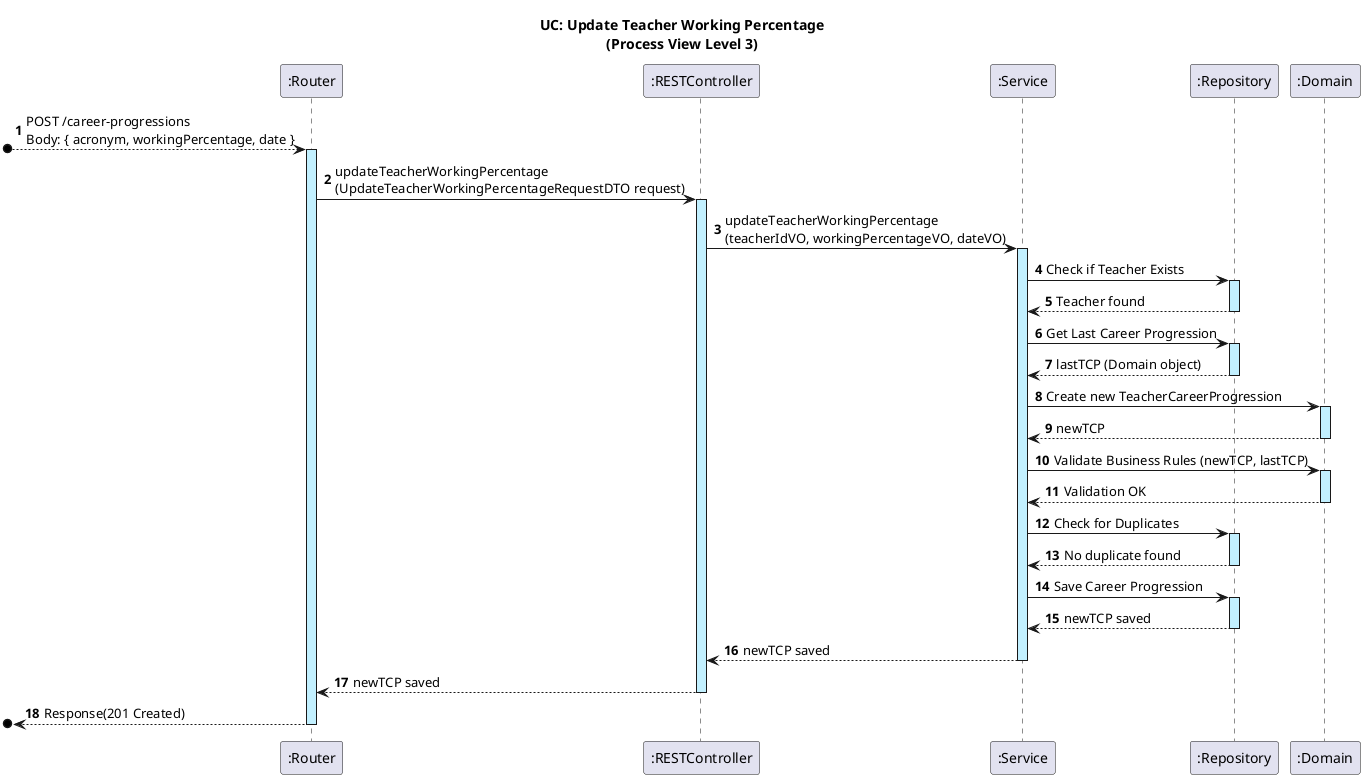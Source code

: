 @startuml

title UC: Update Teacher Working Percentage\n(Process View Level 3)
autonumber

participant ":Router" as RT
participant ":RESTController" as RC
participant ":Service" as S
participant ":Repository" as R
participant ":Domain" as D

[o-->RT #application : POST /career-progressions\nBody: { acronym, workingPercentage, date }
activate RT #application
RT -> RC: updateTeacherWorkingPercentage\n(UpdateTeacherWorkingPercentageRequestDTO request)
activate RC #application

RC -> S: updateTeacherWorkingPercentage\n(teacherIdVO, workingPercentageVO, dateVO)
activate S #application

S -> R: Check if Teacher Exists
activate R #application
R --> S: Teacher found
deactivate R

S -> R: Get Last Career Progression
activate R #application
R --> S: lastTCP (Domain object)
deactivate R

S -> D: Create new TeacherCareerProgression
activate D #application
D --> S: newTCP
deactivate D

S -> D: Validate Business Rules (newTCP, lastTCP)
activate D #application
D --> S: Validation OK
deactivate D

S -> R: Check for Duplicates
activate R #application
R --> S: No duplicate found
deactivate R

S -> R: Save Career Progression
activate R #application
R --> S: newTCP saved
deactivate R

S --> RC: newTCP saved
deactivate S
RC--> RT: newTCP saved
deactivate RC
[o<--RT #application : Response(201 Created)
deactivate R
deactivate RT

@enduml
